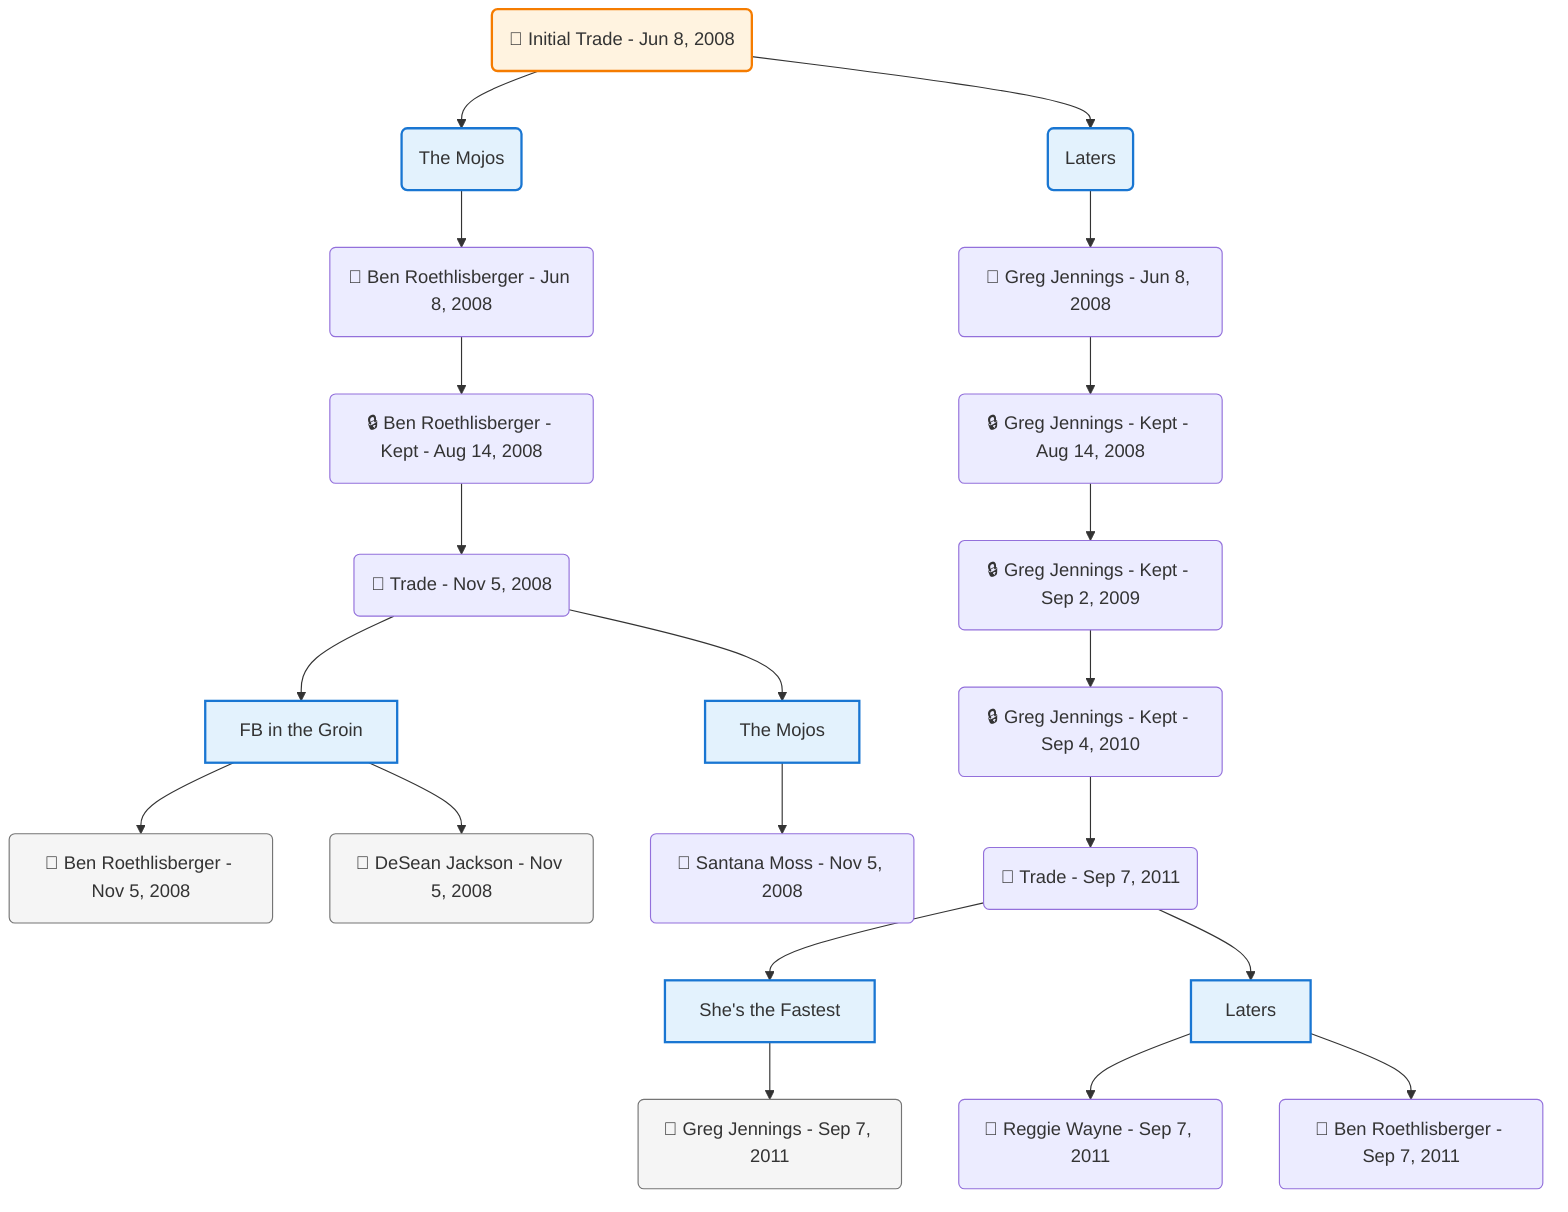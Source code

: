 flowchart TD

    TRADE_MAIN("🔄 Initial Trade - Jun 8, 2008")
    TEAM_1("The Mojos")
    TEAM_2("Laters")
    NODE_fc2b9166-2d79-44aa-8aa8-89a6ce655991("🔄 Ben Roethlisberger - Jun 8, 2008")
    NODE_624c831a-6d05-49dd-b66d-bc60f32cab91("🔒 Ben Roethlisberger - Kept - Aug 14, 2008")
    TRADE_f4210721-7634-4f38-99ae-7010bedca89e_3("🔄 Trade - Nov 5, 2008")
    TEAM_f483ecf1-cd17-4991-854b-e52dfc957b45_4["FB in the Groin"]
    NODE_c5a004fa-c6ce-4e56-a5ca-71081721a629("🔄 Ben Roethlisberger - Nov 5, 2008")
    NODE_cb1ba05a-5cc4-4f55-a9c1-1a40c6000637("🔄 DeSean Jackson - Nov 5, 2008")
    TEAM_bbe2d0ad-54cf-4c22-be82-b2a5f262a157_5["The Mojos"]
    NODE_65e6ad00-c1d7-4912-a451-80fb65a5a9a2("🔄 Santana Moss - Nov 5, 2008")
    NODE_01381f9b-2c17-4683-a048-8b8ae8ff3fd8("🔄 Greg Jennings - Jun 8, 2008")
    NODE_2c91e61a-88e0-4791-9d10-f208f60e8dcf("🔒 Greg Jennings - Kept - Aug 14, 2008")
    NODE_8355ef4d-be50-4eae-9510-ecb8a3c53575("🔒 Greg Jennings - Kept - Sep 2, 2009")
    NODE_7e621492-94a3-4d1f-9a75-cbcd63b0062a("🔒 Greg Jennings - Kept - Sep 4, 2010")
    TRADE_fcdc456a-c190-497e-808e-dad287de6cc6_6("🔄 Trade - Sep 7, 2011")
    TEAM_4449259f-64af-44fd-9235-1facc0926234_7["She's the Fastest"]
    NODE_24108c67-7933-4334-8d09-0e67c989c811("🔄 Greg Jennings - Sep 7, 2011")
    TEAM_825928a9-7194-43aa-b7ae-fc78c2510b16_8["Laters"]
    NODE_25079c09-7dc6-48be-89ab-87aa5095ef70("🔄 Reggie Wayne - Sep 7, 2011")
    NODE_0a108c99-afcd-43b7-a78b-9703a3f35d81("🔄 Ben Roethlisberger - Sep 7, 2011")

    TRADE_MAIN --> TEAM_1
    TRADE_MAIN --> TEAM_2
    TEAM_1 --> NODE_fc2b9166-2d79-44aa-8aa8-89a6ce655991
    NODE_fc2b9166-2d79-44aa-8aa8-89a6ce655991 --> NODE_624c831a-6d05-49dd-b66d-bc60f32cab91
    NODE_624c831a-6d05-49dd-b66d-bc60f32cab91 --> TRADE_f4210721-7634-4f38-99ae-7010bedca89e_3
    TRADE_f4210721-7634-4f38-99ae-7010bedca89e_3 --> TEAM_f483ecf1-cd17-4991-854b-e52dfc957b45_4
    TEAM_f483ecf1-cd17-4991-854b-e52dfc957b45_4 --> NODE_c5a004fa-c6ce-4e56-a5ca-71081721a629
    TEAM_f483ecf1-cd17-4991-854b-e52dfc957b45_4 --> NODE_cb1ba05a-5cc4-4f55-a9c1-1a40c6000637
    TRADE_f4210721-7634-4f38-99ae-7010bedca89e_3 --> TEAM_bbe2d0ad-54cf-4c22-be82-b2a5f262a157_5
    TEAM_bbe2d0ad-54cf-4c22-be82-b2a5f262a157_5 --> NODE_65e6ad00-c1d7-4912-a451-80fb65a5a9a2
    TEAM_2 --> NODE_01381f9b-2c17-4683-a048-8b8ae8ff3fd8
    NODE_01381f9b-2c17-4683-a048-8b8ae8ff3fd8 --> NODE_2c91e61a-88e0-4791-9d10-f208f60e8dcf
    NODE_2c91e61a-88e0-4791-9d10-f208f60e8dcf --> NODE_8355ef4d-be50-4eae-9510-ecb8a3c53575
    NODE_8355ef4d-be50-4eae-9510-ecb8a3c53575 --> NODE_7e621492-94a3-4d1f-9a75-cbcd63b0062a
    NODE_7e621492-94a3-4d1f-9a75-cbcd63b0062a --> TRADE_fcdc456a-c190-497e-808e-dad287de6cc6_6
    TRADE_fcdc456a-c190-497e-808e-dad287de6cc6_6 --> TEAM_4449259f-64af-44fd-9235-1facc0926234_7
    TEAM_4449259f-64af-44fd-9235-1facc0926234_7 --> NODE_24108c67-7933-4334-8d09-0e67c989c811
    TRADE_fcdc456a-c190-497e-808e-dad287de6cc6_6 --> TEAM_825928a9-7194-43aa-b7ae-fc78c2510b16_8
    TEAM_825928a9-7194-43aa-b7ae-fc78c2510b16_8 --> NODE_25079c09-7dc6-48be-89ab-87aa5095ef70
    TEAM_825928a9-7194-43aa-b7ae-fc78c2510b16_8 --> NODE_0a108c99-afcd-43b7-a78b-9703a3f35d81

    %% Node styling
    classDef teamNode fill:#e3f2fd,stroke:#1976d2,stroke-width:2px
    classDef tradeNode fill:#fff3e0,stroke:#f57c00,stroke-width:2px
    classDef playerNode fill:#f3e5f5,stroke:#7b1fa2,stroke-width:1px
    classDef nonRootPlayerNode fill:#f5f5f5,stroke:#757575,stroke-width:1px
    classDef endNode fill:#ffebee,stroke:#c62828,stroke-width:2px
    classDef waiverNode fill:#e8f5e8,stroke:#388e3c,stroke-width:2px
    classDef championshipNode fill:#fff9c4,stroke:#f57f17,stroke-width:3px

    class TEAM_1,TEAM_2,TEAM_f483ecf1-cd17-4991-854b-e52dfc957b45_4,TEAM_bbe2d0ad-54cf-4c22-be82-b2a5f262a157_5,TEAM_4449259f-64af-44fd-9235-1facc0926234_7,TEAM_825928a9-7194-43aa-b7ae-fc78c2510b16_8 teamNode
    class NODE_c5a004fa-c6ce-4e56-a5ca-71081721a629,NODE_cb1ba05a-5cc4-4f55-a9c1-1a40c6000637,NODE_24108c67-7933-4334-8d09-0e67c989c811 nonRootPlayerNode
    class TRADE_MAIN tradeNode